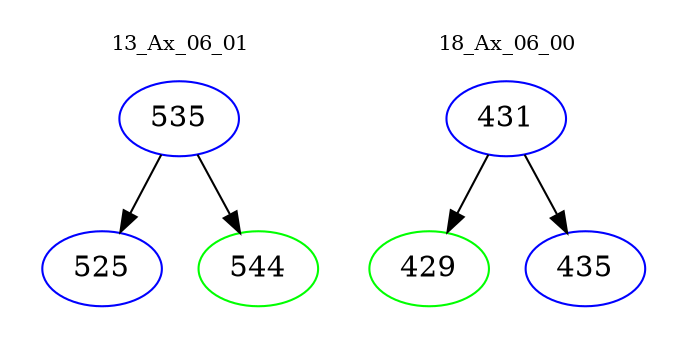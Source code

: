 digraph{
subgraph cluster_0 {
color = white
label = "13_Ax_06_01";
fontsize=10;
T0_535 [label="535", color="blue"]
T0_535 -> T0_525 [color="black"]
T0_525 [label="525", color="blue"]
T0_535 -> T0_544 [color="black"]
T0_544 [label="544", color="green"]
}
subgraph cluster_1 {
color = white
label = "18_Ax_06_00";
fontsize=10;
T1_431 [label="431", color="blue"]
T1_431 -> T1_429 [color="black"]
T1_429 [label="429", color="green"]
T1_431 -> T1_435 [color="black"]
T1_435 [label="435", color="blue"]
}
}
